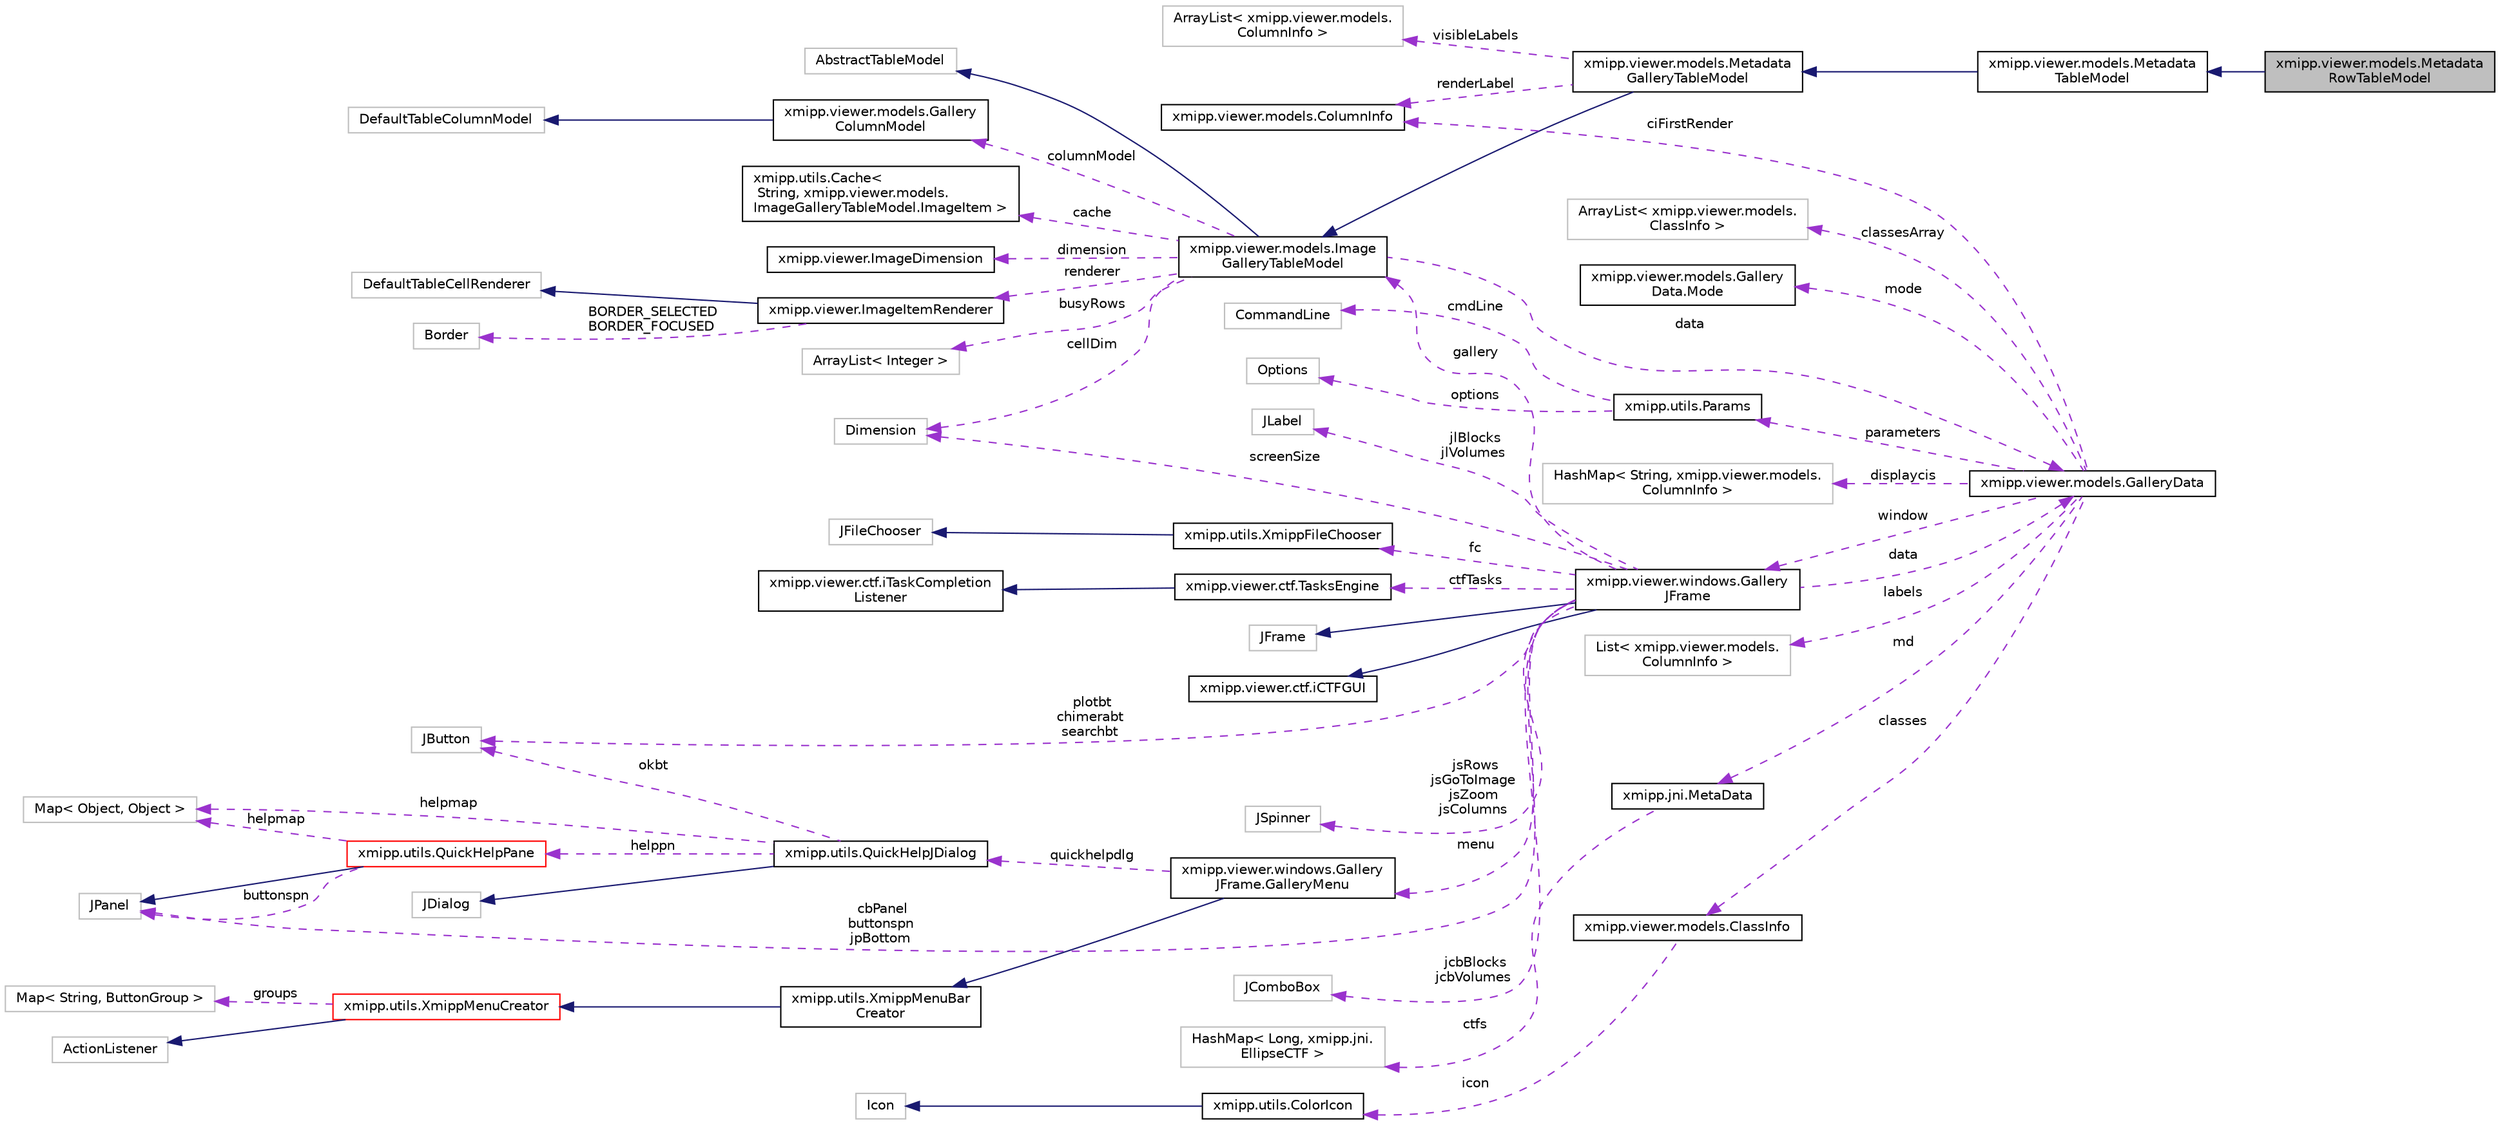digraph "xmipp.viewer.models.MetadataRowTableModel"
{
  edge [fontname="Helvetica",fontsize="10",labelfontname="Helvetica",labelfontsize="10"];
  node [fontname="Helvetica",fontsize="10",shape=record];
  rankdir="LR";
  Node5 [label="xmipp.viewer.models.Metadata\lRowTableModel",height=0.2,width=0.4,color="black", fillcolor="grey75", style="filled", fontcolor="black"];
  Node6 -> Node5 [dir="back",color="midnightblue",fontsize="10",style="solid",fontname="Helvetica"];
  Node6 [label="xmipp.viewer.models.Metadata\lTableModel",height=0.2,width=0.4,color="black", fillcolor="white", style="filled",URL="$classxmipp_1_1viewer_1_1models_1_1MetadataTableModel.html"];
  Node7 -> Node6 [dir="back",color="midnightblue",fontsize="10",style="solid",fontname="Helvetica"];
  Node7 [label="xmipp.viewer.models.Metadata\lGalleryTableModel",height=0.2,width=0.4,color="black", fillcolor="white", style="filled",URL="$classxmipp_1_1viewer_1_1models_1_1MetadataGalleryTableModel.html"];
  Node8 -> Node7 [dir="back",color="midnightblue",fontsize="10",style="solid",fontname="Helvetica"];
  Node8 [label="xmipp.viewer.models.Image\lGalleryTableModel",height=0.2,width=0.4,color="black", fillcolor="white", style="filled",URL="$classxmipp_1_1viewer_1_1models_1_1ImageGalleryTableModel.html"];
  Node9 -> Node8 [dir="back",color="midnightblue",fontsize="10",style="solid",fontname="Helvetica"];
  Node9 [label="AbstractTableModel",height=0.2,width=0.4,color="grey75", fillcolor="white", style="filled"];
  Node10 -> Node8 [dir="back",color="darkorchid3",fontsize="10",style="dashed",label=" columnModel" ,fontname="Helvetica"];
  Node10 [label="xmipp.viewer.models.Gallery\lColumnModel",height=0.2,width=0.4,color="black", fillcolor="white", style="filled",URL="$classxmipp_1_1viewer_1_1models_1_1GalleryColumnModel.html"];
  Node11 -> Node10 [dir="back",color="midnightblue",fontsize="10",style="solid",fontname="Helvetica"];
  Node11 [label="DefaultTableColumnModel",height=0.2,width=0.4,color="grey75", fillcolor="white", style="filled"];
  Node12 -> Node8 [dir="back",color="darkorchid3",fontsize="10",style="dashed",label=" cache" ,fontname="Helvetica"];
  Node12 [label="xmipp.utils.Cache\<\l String, xmipp.viewer.models.\lImageGalleryTableModel.ImageItem \>",height=0.2,width=0.4,color="black", fillcolor="white", style="filled",URL="$classxmipp_1_1utils_1_1Cache.html"];
  Node13 -> Node8 [dir="back",color="darkorchid3",fontsize="10",style="dashed",label=" dimension" ,fontname="Helvetica"];
  Node13 [label="xmipp.viewer.ImageDimension",height=0.2,width=0.4,color="black", fillcolor="white", style="filled",URL="$classxmipp_1_1viewer_1_1ImageDimension.html"];
  Node14 -> Node8 [dir="back",color="darkorchid3",fontsize="10",style="dashed",label=" renderer" ,fontname="Helvetica"];
  Node14 [label="xmipp.viewer.ImageItemRenderer",height=0.2,width=0.4,color="black", fillcolor="white", style="filled",URL="$classxmipp_1_1viewer_1_1ImageItemRenderer.html"];
  Node15 -> Node14 [dir="back",color="midnightblue",fontsize="10",style="solid",fontname="Helvetica"];
  Node15 [label="DefaultTableCellRenderer",height=0.2,width=0.4,color="grey75", fillcolor="white", style="filled"];
  Node16 -> Node14 [dir="back",color="darkorchid3",fontsize="10",style="dashed",label=" BORDER_SELECTED\nBORDER_FOCUSED" ,fontname="Helvetica"];
  Node16 [label="Border",height=0.2,width=0.4,color="grey75", fillcolor="white", style="filled"];
  Node17 -> Node8 [dir="back",color="darkorchid3",fontsize="10",style="dashed",label=" busyRows" ,fontname="Helvetica"];
  Node17 [label="ArrayList\< Integer \>",height=0.2,width=0.4,color="grey75", fillcolor="white", style="filled"];
  Node18 -> Node8 [dir="back",color="darkorchid3",fontsize="10",style="dashed",label=" cellDim" ,fontname="Helvetica"];
  Node18 [label="Dimension",height=0.2,width=0.4,color="grey75", fillcolor="white", style="filled"];
  Node19 -> Node8 [dir="back",color="darkorchid3",fontsize="10",style="dashed",label=" data" ,fontname="Helvetica"];
  Node19 [label="xmipp.viewer.models.GalleryData",height=0.2,width=0.4,color="black", fillcolor="white", style="filled",URL="$classxmipp_1_1viewer_1_1models_1_1GalleryData.html"];
  Node20 -> Node19 [dir="back",color="darkorchid3",fontsize="10",style="dashed",label=" displaycis" ,fontname="Helvetica"];
  Node20 [label="HashMap\< String, xmipp.viewer.models.\lColumnInfo \>",height=0.2,width=0.4,color="grey75", fillcolor="white", style="filled"];
  Node21 -> Node19 [dir="back",color="darkorchid3",fontsize="10",style="dashed",label=" window" ,fontname="Helvetica"];
  Node21 [label="xmipp.viewer.windows.Gallery\lJFrame",height=0.2,width=0.4,color="black", fillcolor="white", style="filled",URL="$classxmipp_1_1viewer_1_1windows_1_1GalleryJFrame.html"];
  Node22 -> Node21 [dir="back",color="midnightblue",fontsize="10",style="solid",fontname="Helvetica"];
  Node22 [label="JFrame",height=0.2,width=0.4,color="grey75", fillcolor="white", style="filled"];
  Node23 -> Node21 [dir="back",color="midnightblue",fontsize="10",style="solid",fontname="Helvetica"];
  Node23 [label="xmipp.viewer.ctf.iCTFGUI",height=0.2,width=0.4,color="black", fillcolor="white", style="filled",URL="$interfacexmipp_1_1viewer_1_1ctf_1_1iCTFGUI.html"];
  Node24 -> Node21 [dir="back",color="darkorchid3",fontsize="10",style="dashed",label=" plotbt\nchimerabt\nsearchbt" ,fontname="Helvetica"];
  Node24 [label="JButton",height=0.2,width=0.4,color="grey75", fillcolor="white", style="filled"];
  Node25 -> Node21 [dir="back",color="darkorchid3",fontsize="10",style="dashed",label=" jsRows\njsGoToImage\njsZoom\njsColumns" ,fontname="Helvetica"];
  Node25 [label="JSpinner",height=0.2,width=0.4,color="grey75", fillcolor="white", style="filled"];
  Node26 -> Node21 [dir="back",color="darkorchid3",fontsize="10",style="dashed",label=" fc" ,fontname="Helvetica"];
  Node26 [label="xmipp.utils.XmippFileChooser",height=0.2,width=0.4,color="black", fillcolor="white", style="filled",URL="$classxmipp_1_1utils_1_1XmippFileChooser.html"];
  Node27 -> Node26 [dir="back",color="midnightblue",fontsize="10",style="solid",fontname="Helvetica"];
  Node27 [label="JFileChooser",height=0.2,width=0.4,color="grey75", fillcolor="white", style="filled"];
  Node8 -> Node21 [dir="back",color="darkorchid3",fontsize="10",style="dashed",label=" gallery" ,fontname="Helvetica"];
  Node18 -> Node21 [dir="back",color="darkorchid3",fontsize="10",style="dashed",label=" screenSize" ,fontname="Helvetica"];
  Node28 -> Node21 [dir="back",color="darkorchid3",fontsize="10",style="dashed",label=" ctfTasks" ,fontname="Helvetica"];
  Node28 [label="xmipp.viewer.ctf.TasksEngine",height=0.2,width=0.4,color="black", fillcolor="white", style="filled",URL="$classxmipp_1_1viewer_1_1ctf_1_1TasksEngine.html"];
  Node29 -> Node28 [dir="back",color="midnightblue",fontsize="10",style="solid",fontname="Helvetica"];
  Node29 [label="xmipp.viewer.ctf.iTaskCompletion\lListener",height=0.2,width=0.4,color="black", fillcolor="white", style="filled",URL="$interfacexmipp_1_1viewer_1_1ctf_1_1iTaskCompletionListener.html"];
  Node30 -> Node21 [dir="back",color="darkorchid3",fontsize="10",style="dashed",label=" jcbBlocks\njcbVolumes" ,fontname="Helvetica"];
  Node30 [label="JComboBox",height=0.2,width=0.4,color="grey75", fillcolor="white", style="filled"];
  Node31 -> Node21 [dir="back",color="darkorchid3",fontsize="10",style="dashed",label=" jlBlocks\njlVolumes" ,fontname="Helvetica"];
  Node31 [label="JLabel",height=0.2,width=0.4,color="grey75", fillcolor="white", style="filled"];
  Node32 -> Node21 [dir="back",color="darkorchid3",fontsize="10",style="dashed",label=" cbPanel\nbuttonspn\njpBottom" ,fontname="Helvetica"];
  Node32 [label="JPanel",height=0.2,width=0.4,color="grey75", fillcolor="white", style="filled"];
  Node19 -> Node21 [dir="back",color="darkorchid3",fontsize="10",style="dashed",label=" data" ,fontname="Helvetica"];
  Node33 -> Node21 [dir="back",color="darkorchid3",fontsize="10",style="dashed",label=" menu" ,fontname="Helvetica"];
  Node33 [label="xmipp.viewer.windows.Gallery\lJFrame.GalleryMenu",height=0.2,width=0.4,color="black", fillcolor="white", style="filled",URL="$classxmipp_1_1viewer_1_1windows_1_1GalleryJFrame_1_1GalleryMenu.html"];
  Node34 -> Node33 [dir="back",color="midnightblue",fontsize="10",style="solid",fontname="Helvetica"];
  Node34 [label="xmipp.utils.XmippMenuBar\lCreator",height=0.2,width=0.4,color="black", fillcolor="white", style="filled",URL="$classxmipp_1_1utils_1_1XmippMenuBarCreator.html"];
  Node35 -> Node34 [dir="back",color="midnightblue",fontsize="10",style="solid",fontname="Helvetica"];
  Node35 [label="xmipp.utils.XmippMenuCreator",height=0.2,width=0.4,color="red", fillcolor="white", style="filled",URL="$classxmipp_1_1utils_1_1XmippMenuCreator.html"];
  Node36 -> Node35 [dir="back",color="midnightblue",fontsize="10",style="solid",fontname="Helvetica"];
  Node36 [label="ActionListener",height=0.2,width=0.4,color="grey75", fillcolor="white", style="filled"];
  Node37 -> Node35 [dir="back",color="darkorchid3",fontsize="10",style="dashed",label=" groups" ,fontname="Helvetica"];
  Node37 [label="Map\< String, ButtonGroup \>",height=0.2,width=0.4,color="grey75", fillcolor="white", style="filled"];
  Node40 -> Node33 [dir="back",color="darkorchid3",fontsize="10",style="dashed",label=" quickhelpdlg" ,fontname="Helvetica"];
  Node40 [label="xmipp.utils.QuickHelpJDialog",height=0.2,width=0.4,color="black", fillcolor="white", style="filled",URL="$classxmipp_1_1utils_1_1QuickHelpJDialog.html"];
  Node41 -> Node40 [dir="back",color="midnightblue",fontsize="10",style="solid",fontname="Helvetica"];
  Node41 [label="JDialog",height=0.2,width=0.4,color="grey75", fillcolor="white", style="filled"];
  Node24 -> Node40 [dir="back",color="darkorchid3",fontsize="10",style="dashed",label=" okbt" ,fontname="Helvetica"];
  Node42 -> Node40 [dir="back",color="darkorchid3",fontsize="10",style="dashed",label=" helppn" ,fontname="Helvetica"];
  Node42 [label="xmipp.utils.QuickHelpPane",height=0.2,width=0.4,color="red", fillcolor="white", style="filled",URL="$classxmipp_1_1utils_1_1QuickHelpPane.html"];
  Node32 -> Node42 [dir="back",color="midnightblue",fontsize="10",style="solid",fontname="Helvetica"];
  Node32 -> Node42 [dir="back",color="darkorchid3",fontsize="10",style="dashed",label=" buttonspn" ,fontname="Helvetica"];
  Node44 -> Node42 [dir="back",color="darkorchid3",fontsize="10",style="dashed",label=" helpmap" ,fontname="Helvetica"];
  Node44 [label="Map\< Object, Object \>",height=0.2,width=0.4,color="grey75", fillcolor="white", style="filled"];
  Node44 -> Node40 [dir="back",color="darkorchid3",fontsize="10",style="dashed",label=" helpmap" ,fontname="Helvetica"];
  Node45 -> Node19 [dir="back",color="darkorchid3",fontsize="10",style="dashed",label=" ciFirstRender" ,fontname="Helvetica"];
  Node45 [label="xmipp.viewer.models.ColumnInfo",height=0.2,width=0.4,color="black", fillcolor="white", style="filled",URL="$classxmipp_1_1viewer_1_1models_1_1ColumnInfo.html"];
  Node46 -> Node19 [dir="back",color="darkorchid3",fontsize="10",style="dashed",label=" labels" ,fontname="Helvetica"];
  Node46 [label="List\< xmipp.viewer.models.\lColumnInfo \>",height=0.2,width=0.4,color="grey75", fillcolor="white", style="filled"];
  Node47 -> Node19 [dir="back",color="darkorchid3",fontsize="10",style="dashed",label=" md" ,fontname="Helvetica"];
  Node47 [label="xmipp.jni.MetaData",height=0.2,width=0.4,color="black", fillcolor="white", style="filled",URL="$classxmipp_1_1jni_1_1MetaData.html"];
  Node48 -> Node47 [dir="back",color="darkorchid3",fontsize="10",style="dashed",label=" ctfs" ,fontname="Helvetica"];
  Node48 [label="HashMap\< Long, xmipp.jni.\lEllipseCTF \>",height=0.2,width=0.4,color="grey75", fillcolor="white", style="filled"];
  Node49 -> Node19 [dir="back",color="darkorchid3",fontsize="10",style="dashed",label=" classes" ,fontname="Helvetica"];
  Node49 [label="xmipp.viewer.models.ClassInfo",height=0.2,width=0.4,color="black", fillcolor="white", style="filled",URL="$classxmipp_1_1viewer_1_1models_1_1ClassInfo.html"];
  Node50 -> Node49 [dir="back",color="darkorchid3",fontsize="10",style="dashed",label=" icon" ,fontname="Helvetica"];
  Node50 [label="xmipp.utils.ColorIcon",height=0.2,width=0.4,color="black", fillcolor="white", style="filled",URL="$classxmipp_1_1utils_1_1ColorIcon.html"];
  Node51 -> Node50 [dir="back",color="midnightblue",fontsize="10",style="solid",fontname="Helvetica"];
  Node51 [label="Icon",height=0.2,width=0.4,color="grey75", fillcolor="white", style="filled"];
  Node52 -> Node19 [dir="back",color="darkorchid3",fontsize="10",style="dashed",label=" classesArray" ,fontname="Helvetica"];
  Node52 [label="ArrayList\< xmipp.viewer.models.\lClassInfo \>",height=0.2,width=0.4,color="grey75", fillcolor="white", style="filled"];
  Node53 -> Node19 [dir="back",color="darkorchid3",fontsize="10",style="dashed",label=" mode" ,fontname="Helvetica"];
  Node53 [label="xmipp.viewer.models.Gallery\lData.Mode",height=0.2,width=0.4,color="black", fillcolor="white", style="filled",URL="$enumxmipp_1_1viewer_1_1models_1_1GalleryData_1_1Mode.html"];
  Node54 -> Node19 [dir="back",color="darkorchid3",fontsize="10",style="dashed",label=" parameters" ,fontname="Helvetica"];
  Node54 [label="xmipp.utils.Params",height=0.2,width=0.4,color="black", fillcolor="white", style="filled",URL="$classxmipp_1_1utils_1_1Params.html"];
  Node55 -> Node54 [dir="back",color="darkorchid3",fontsize="10",style="dashed",label=" options" ,fontname="Helvetica"];
  Node55 [label="Options",height=0.2,width=0.4,color="grey75", fillcolor="white", style="filled"];
  Node56 -> Node54 [dir="back",color="darkorchid3",fontsize="10",style="dashed",label=" cmdLine" ,fontname="Helvetica"];
  Node56 [label="CommandLine",height=0.2,width=0.4,color="grey75", fillcolor="white", style="filled"];
  Node57 -> Node7 [dir="back",color="darkorchid3",fontsize="10",style="dashed",label=" visibleLabels" ,fontname="Helvetica"];
  Node57 [label="ArrayList\< xmipp.viewer.models.\lColumnInfo \>",height=0.2,width=0.4,color="grey75", fillcolor="white", style="filled"];
  Node45 -> Node7 [dir="back",color="darkorchid3",fontsize="10",style="dashed",label=" renderLabel" ,fontname="Helvetica"];
}
